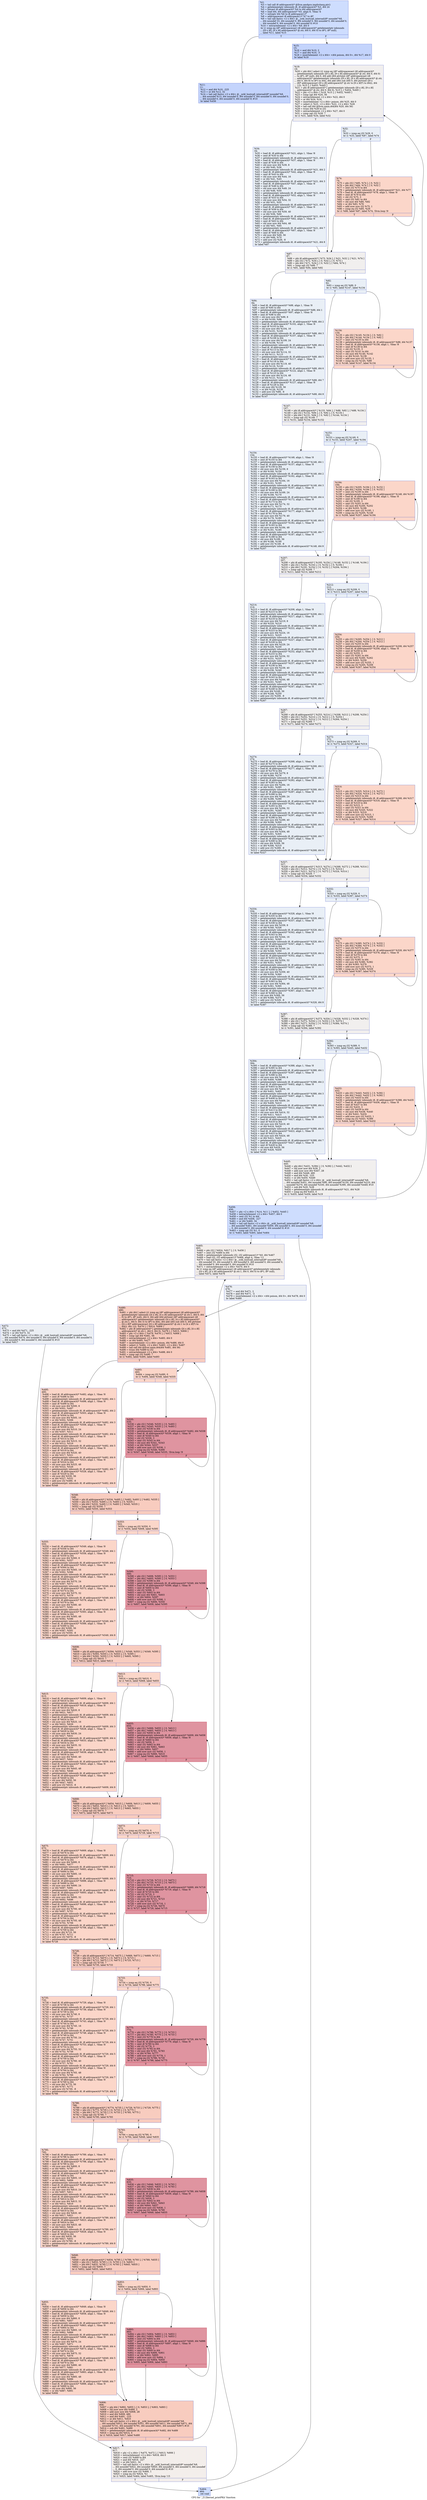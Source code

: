digraph "CFG for '_Z12kernel_printPKii' function" {
	label="CFG for '_Z12kernel_printPKii' function";

	Node0x555e220 [shape=record,color="#3d50c3ff", style=filled, fillcolor="#8fb1fe70",label="{%2:\l  %3 = tail call i8 addrspace(4)* @llvm.amdgcn.implicitarg.ptr()\l  %4 = getelementptr inbounds i8, i8 addrspace(4)* %3, i64 24\l  %5 = bitcast i8 addrspace(4)* %4 to i64 addrspace(4)*\l  %6 = load i64, i64 addrspace(4)* %5, align 8, !tbaa !4\l  %7 = inttoptr i64 %6 to i8 addrspace(1)*\l  %8 = addrspacecast i8 addrspace(1)* %7 to i8*\l  %9 = tail call fastcc \<2 x i64\> @__ockl_hostcall_internal(i8* noundef %8,\l... i64 noundef 33, i64 noundef 0, i64 noundef 0, i64 noundef 0, i64 noundef 0,\l... i64 noundef 0, i64 noundef 0, i64 noundef 0) #10\l  %10 = extractelement \<2 x i64\> %9, i64 0\l  br i1 icmp eq (i8* addrspacecast (i8 addrspace(4)* getelementptr inbounds\l... ([9 x i8], [9 x i8] addrspace(4)* @.str, i64 0, i64 0) to i8*), i8* null),\l... label %11, label %15\l|{<s0>T|<s1>F}}"];
	Node0x555e220:s0 -> Node0x5560170;
	Node0x555e220:s1 -> Node0x5560b60;
	Node0x5560170 [shape=record,color="#3d50c3ff", style=filled, fillcolor="#7a9df870",label="{%11:\l11:                                               \l  %12 = and i64 %10, -225\l  %13 = or i64 %12, 32\l  %14 = tail call fastcc \<2 x i64\> @__ockl_hostcall_internal(i8* noundef %8,\l... i64 noundef %13, i64 noundef 0, i64 noundef 0, i64 noundef 0, i64 noundef 0,\l... i64 noundef 0, i64 noundef 0, i64 noundef 0) #10\l  br label %456\l}"];
	Node0x5560170 -> Node0x5560e40;
	Node0x5560b60 [shape=record,color="#3d50c3ff", style=filled, fillcolor="#7a9df870",label="{%15:\l15:                                               \l  %16 = and i64 %10, 2\l  %17 = and i64 %10, -3\l  %18 = insertelement \<2 x i64\> \<i64 poison, i64 0\>, i64 %17, i64 0\l  br label %19\l}"];
	Node0x5560b60 -> Node0x5561a60;
	Node0x5561a60 [shape=record,color="#3d50c3ff", style=filled, fillcolor="#e0dbd870",label="{%19:\l19:                                               \l  %20 = phi i64 [ select (i1 icmp eq (i8* addrspacecast (i8 addrspace(4)*\l... getelementptr inbounds ([9 x i8], [9 x i8] addrspace(4)* @.str, i64 0, i64 0)\l... to i8*), i8* null), i64 0, i64 add (i64 ptrtoint (i8* addrspacecast (i8\l... addrspace(4)* getelementptr inbounds ([9 x i8], [9 x i8] addrspace(4)* @.str,\l... i64 0, i64 8) to i8*) to i64), i64 add (i64 sub (i64 0, i64 ptrtoint ([9 x\l... i8]* addrspacecast ([9 x i8] addrspace(4)* @.str to [9 x i8]*) to i64)), i64\l... 1))), %15 ], [ %453, %445 ]\l  %21 = phi i8 addrspace(4)* [ getelementptr inbounds ([9 x i8], [9 x i8]\l... addrspace(4)* @.str, i64 0, i64 0), %15 ], [ %454, %445 ]\l  %22 = phi \<2 x i64\> [ %18, %15 ], [ %452, %445 ]\l  %23 = icmp ugt i64 %20, 56\l  %24 = extractelement \<2 x i64\> %22, i64 0\l  %25 = or i64 %24, %16\l  %26 = insertelement \<2 x i64\> poison, i64 %25, i64 0\l  %27 = select i1 %23, \<2 x i64\> %22, \<2 x i64\> %26\l  %28 = tail call i64 @llvm.umin.i64(i64 %20, i64 56)\l  %29 = trunc i64 %28 to i32\l  %30 = extractelement \<2 x i64\> %27, i64 0\l  %31 = icmp ugt i32 %29, 7\l  br i1 %31, label %34, label %32\l|{<s0>T|<s1>F}}"];
	Node0x5561a60:s0 -> Node0x55629d0;
	Node0x5561a60:s1 -> Node0x5562a60;
	Node0x5562a60 [shape=record,color="#3d50c3ff", style=filled, fillcolor="#cedaeb70",label="{%32:\l32:                                               \l  %33 = icmp eq i32 %29, 0\l  br i1 %33, label %87, label %74\l|{<s0>T|<s1>F}}"];
	Node0x5562a60:s0 -> Node0x55612e0;
	Node0x5562a60:s1 -> Node0x5562db0;
	Node0x55629d0 [shape=record,color="#3d50c3ff", style=filled, fillcolor="#cedaeb70",label="{%34:\l34:                                               \l  %35 = load i8, i8 addrspace(4)* %21, align 1, !tbaa !8\l  %36 = zext i8 %35 to i64\l  %37 = getelementptr inbounds i8, i8 addrspace(4)* %21, i64 1\l  %38 = load i8, i8 addrspace(4)* %37, align 1, !tbaa !8\l  %39 = zext i8 %38 to i64\l  %40 = shl nuw nsw i64 %39, 8\l  %41 = or i64 %40, %36\l  %42 = getelementptr inbounds i8, i8 addrspace(4)* %21, i64 2\l  %43 = load i8, i8 addrspace(4)* %42, align 1, !tbaa !8\l  %44 = zext i8 %43 to i64\l  %45 = shl nuw nsw i64 %44, 16\l  %46 = or i64 %41, %45\l  %47 = getelementptr inbounds i8, i8 addrspace(4)* %21, i64 3\l  %48 = load i8, i8 addrspace(4)* %47, align 1, !tbaa !8\l  %49 = zext i8 %48 to i64\l  %50 = shl nuw nsw i64 %49, 24\l  %51 = or i64 %46, %50\l  %52 = getelementptr inbounds i8, i8 addrspace(4)* %21, i64 4\l  %53 = load i8, i8 addrspace(4)* %52, align 1, !tbaa !8\l  %54 = zext i8 %53 to i64\l  %55 = shl nuw nsw i64 %54, 32\l  %56 = or i64 %51, %55\l  %57 = getelementptr inbounds i8, i8 addrspace(4)* %21, i64 5\l  %58 = load i8, i8 addrspace(4)* %57, align 1, !tbaa !8\l  %59 = zext i8 %58 to i64\l  %60 = shl nuw nsw i64 %59, 40\l  %61 = or i64 %56, %60\l  %62 = getelementptr inbounds i8, i8 addrspace(4)* %21, i64 6\l  %63 = load i8, i8 addrspace(4)* %62, align 1, !tbaa !8\l  %64 = zext i8 %63 to i64\l  %65 = shl nuw nsw i64 %64, 48\l  %66 = or i64 %61, %65\l  %67 = getelementptr inbounds i8, i8 addrspace(4)* %21, i64 7\l  %68 = load i8, i8 addrspace(4)* %67, align 1, !tbaa !8\l  %69 = zext i8 %68 to i64\l  %70 = shl nuw i64 %69, 56\l  %71 = or i64 %66, %70\l  %72 = add nsw i32 %29, -8\l  %73 = getelementptr inbounds i8, i8 addrspace(4)* %21, i64 8\l  br label %87\l}"];
	Node0x55629d0 -> Node0x55612e0;
	Node0x5562db0 [shape=record,color="#3d50c3ff", style=filled, fillcolor="#f6a38570",label="{%74:\l74:                                               \l  %75 = phi i32 [ %85, %74 ], [ 0, %32 ]\l  %76 = phi i64 [ %84, %74 ], [ 0, %32 ]\l  %77 = zext i32 %75 to i64\l  %78 = getelementptr inbounds i8, i8 addrspace(4)* %21, i64 %77\l  %79 = load i8, i8 addrspace(4)* %78, align 1, !tbaa !8\l  %80 = zext i8 %79 to i64\l  %81 = shl i32 %75, 3\l  %82 = zext i32 %81 to i64\l  %83 = shl nuw i64 %80, %82\l  %84 = or i64 %83, %76\l  %85 = add nuw nsw i32 %75, 1\l  %86 = icmp eq i32 %85, %29\l  br i1 %86, label %87, label %74, !llvm.loop !9\l|{<s0>T|<s1>F}}"];
	Node0x5562db0:s0 -> Node0x55612e0;
	Node0x5562db0:s1 -> Node0x5562db0;
	Node0x55612e0 [shape=record,color="#3d50c3ff", style=filled, fillcolor="#e0dbd870",label="{%87:\l87:                                               \l  %88 = phi i8 addrspace(4)* [ %73, %34 ], [ %21, %32 ], [ %21, %74 ]\l  %89 = phi i32 [ %72, %34 ], [ 0, %32 ], [ 0, %74 ]\l  %90 = phi i64 [ %71, %34 ], [ 0, %32 ], [ %84, %74 ]\l  %91 = icmp ugt i32 %89, 7\l  br i1 %91, label %94, label %92\l|{<s0>T|<s1>F}}"];
	Node0x55612e0:s0 -> Node0x5565a80;
	Node0x55612e0:s1 -> Node0x5565ad0;
	Node0x5565ad0 [shape=record,color="#3d50c3ff", style=filled, fillcolor="#cedaeb70",label="{%92:\l92:                                               \l  %93 = icmp eq i32 %89, 0\l  br i1 %93, label %147, label %134\l|{<s0>T|<s1>F}}"];
	Node0x5565ad0:s0 -> Node0x5565ca0;
	Node0x5565ad0:s1 -> Node0x5565cf0;
	Node0x5565a80 [shape=record,color="#3d50c3ff", style=filled, fillcolor="#cedaeb70",label="{%94:\l94:                                               \l  %95 = load i8, i8 addrspace(4)* %88, align 1, !tbaa !8\l  %96 = zext i8 %95 to i64\l  %97 = getelementptr inbounds i8, i8 addrspace(4)* %88, i64 1\l  %98 = load i8, i8 addrspace(4)* %97, align 1, !tbaa !8\l  %99 = zext i8 %98 to i64\l  %100 = shl nuw nsw i64 %99, 8\l  %101 = or i64 %100, %96\l  %102 = getelementptr inbounds i8, i8 addrspace(4)* %88, i64 2\l  %103 = load i8, i8 addrspace(4)* %102, align 1, !tbaa !8\l  %104 = zext i8 %103 to i64\l  %105 = shl nuw nsw i64 %104, 16\l  %106 = or i64 %101, %105\l  %107 = getelementptr inbounds i8, i8 addrspace(4)* %88, i64 3\l  %108 = load i8, i8 addrspace(4)* %107, align 1, !tbaa !8\l  %109 = zext i8 %108 to i64\l  %110 = shl nuw nsw i64 %109, 24\l  %111 = or i64 %106, %110\l  %112 = getelementptr inbounds i8, i8 addrspace(4)* %88, i64 4\l  %113 = load i8, i8 addrspace(4)* %112, align 1, !tbaa !8\l  %114 = zext i8 %113 to i64\l  %115 = shl nuw nsw i64 %114, 32\l  %116 = or i64 %111, %115\l  %117 = getelementptr inbounds i8, i8 addrspace(4)* %88, i64 5\l  %118 = load i8, i8 addrspace(4)* %117, align 1, !tbaa !8\l  %119 = zext i8 %118 to i64\l  %120 = shl nuw nsw i64 %119, 40\l  %121 = or i64 %116, %120\l  %122 = getelementptr inbounds i8, i8 addrspace(4)* %88, i64 6\l  %123 = load i8, i8 addrspace(4)* %122, align 1, !tbaa !8\l  %124 = zext i8 %123 to i64\l  %125 = shl nuw nsw i64 %124, 48\l  %126 = or i64 %121, %125\l  %127 = getelementptr inbounds i8, i8 addrspace(4)* %88, i64 7\l  %128 = load i8, i8 addrspace(4)* %127, align 1, !tbaa !8\l  %129 = zext i8 %128 to i64\l  %130 = shl nuw i64 %129, 56\l  %131 = or i64 %126, %130\l  %132 = add nsw i32 %89, -8\l  %133 = getelementptr inbounds i8, i8 addrspace(4)* %88, i64 8\l  br label %147\l}"];
	Node0x5565a80 -> Node0x5565ca0;
	Node0x5565cf0 [shape=record,color="#3d50c3ff", style=filled, fillcolor="#f6a38570",label="{%134:\l134:                                              \l  %135 = phi i32 [ %145, %134 ], [ 0, %92 ]\l  %136 = phi i64 [ %144, %134 ], [ 0, %92 ]\l  %137 = zext i32 %135 to i64\l  %138 = getelementptr inbounds i8, i8 addrspace(4)* %88, i64 %137\l  %139 = load i8, i8 addrspace(4)* %138, align 1, !tbaa !8\l  %140 = zext i8 %139 to i64\l  %141 = shl i32 %135, 3\l  %142 = zext i32 %141 to i64\l  %143 = shl nuw i64 %140, %142\l  %144 = or i64 %143, %136\l  %145 = add nuw nsw i32 %135, 1\l  %146 = icmp eq i32 %145, %89\l  br i1 %146, label %147, label %134\l|{<s0>T|<s1>F}}"];
	Node0x5565cf0:s0 -> Node0x5565ca0;
	Node0x5565cf0:s1 -> Node0x5565cf0;
	Node0x5565ca0 [shape=record,color="#3d50c3ff", style=filled, fillcolor="#e0dbd870",label="{%147:\l147:                                              \l  %148 = phi i8 addrspace(4)* [ %133, %94 ], [ %88, %92 ], [ %88, %134 ]\l  %149 = phi i32 [ %132, %94 ], [ 0, %92 ], [ 0, %134 ]\l  %150 = phi i64 [ %131, %94 ], [ 0, %92 ], [ %144, %134 ]\l  %151 = icmp ugt i32 %149, 7\l  br i1 %151, label %154, label %152\l|{<s0>T|<s1>F}}"];
	Node0x5565ca0:s0 -> Node0x55681b0;
	Node0x5565ca0:s1 -> Node0x5568200;
	Node0x5568200 [shape=record,color="#3d50c3ff", style=filled, fillcolor="#cedaeb70",label="{%152:\l152:                                              \l  %153 = icmp eq i32 %149, 0\l  br i1 %153, label %207, label %194\l|{<s0>T|<s1>F}}"];
	Node0x5568200:s0 -> Node0x5568390;
	Node0x5568200:s1 -> Node0x55683e0;
	Node0x55681b0 [shape=record,color="#3d50c3ff", style=filled, fillcolor="#cedaeb70",label="{%154:\l154:                                              \l  %155 = load i8, i8 addrspace(4)* %148, align 1, !tbaa !8\l  %156 = zext i8 %155 to i64\l  %157 = getelementptr inbounds i8, i8 addrspace(4)* %148, i64 1\l  %158 = load i8, i8 addrspace(4)* %157, align 1, !tbaa !8\l  %159 = zext i8 %158 to i64\l  %160 = shl nuw nsw i64 %159, 8\l  %161 = or i64 %160, %156\l  %162 = getelementptr inbounds i8, i8 addrspace(4)* %148, i64 2\l  %163 = load i8, i8 addrspace(4)* %162, align 1, !tbaa !8\l  %164 = zext i8 %163 to i64\l  %165 = shl nuw nsw i64 %164, 16\l  %166 = or i64 %161, %165\l  %167 = getelementptr inbounds i8, i8 addrspace(4)* %148, i64 3\l  %168 = load i8, i8 addrspace(4)* %167, align 1, !tbaa !8\l  %169 = zext i8 %168 to i64\l  %170 = shl nuw nsw i64 %169, 24\l  %171 = or i64 %166, %170\l  %172 = getelementptr inbounds i8, i8 addrspace(4)* %148, i64 4\l  %173 = load i8, i8 addrspace(4)* %172, align 1, !tbaa !8\l  %174 = zext i8 %173 to i64\l  %175 = shl nuw nsw i64 %174, 32\l  %176 = or i64 %171, %175\l  %177 = getelementptr inbounds i8, i8 addrspace(4)* %148, i64 5\l  %178 = load i8, i8 addrspace(4)* %177, align 1, !tbaa !8\l  %179 = zext i8 %178 to i64\l  %180 = shl nuw nsw i64 %179, 40\l  %181 = or i64 %176, %180\l  %182 = getelementptr inbounds i8, i8 addrspace(4)* %148, i64 6\l  %183 = load i8, i8 addrspace(4)* %182, align 1, !tbaa !8\l  %184 = zext i8 %183 to i64\l  %185 = shl nuw nsw i64 %184, 48\l  %186 = or i64 %181, %185\l  %187 = getelementptr inbounds i8, i8 addrspace(4)* %148, i64 7\l  %188 = load i8, i8 addrspace(4)* %187, align 1, !tbaa !8\l  %189 = zext i8 %188 to i64\l  %190 = shl nuw i64 %189, 56\l  %191 = or i64 %186, %190\l  %192 = add nsw i32 %149, -8\l  %193 = getelementptr inbounds i8, i8 addrspace(4)* %148, i64 8\l  br label %207\l}"];
	Node0x55681b0 -> Node0x5568390;
	Node0x55683e0 [shape=record,color="#3d50c3ff", style=filled, fillcolor="#f6a38570",label="{%194:\l194:                                              \l  %195 = phi i32 [ %205, %194 ], [ 0, %152 ]\l  %196 = phi i64 [ %204, %194 ], [ 0, %152 ]\l  %197 = zext i32 %195 to i64\l  %198 = getelementptr inbounds i8, i8 addrspace(4)* %148, i64 %197\l  %199 = load i8, i8 addrspace(4)* %198, align 1, !tbaa !8\l  %200 = zext i8 %199 to i64\l  %201 = shl i32 %195, 3\l  %202 = zext i32 %201 to i64\l  %203 = shl nuw i64 %200, %202\l  %204 = or i64 %203, %196\l  %205 = add nuw nsw i32 %195, 1\l  %206 = icmp eq i32 %205, %149\l  br i1 %206, label %207, label %194\l|{<s0>T|<s1>F}}"];
	Node0x55683e0:s0 -> Node0x5568390;
	Node0x55683e0:s1 -> Node0x55683e0;
	Node0x5568390 [shape=record,color="#3d50c3ff", style=filled, fillcolor="#e0dbd870",label="{%207:\l207:                                              \l  %208 = phi i8 addrspace(4)* [ %193, %154 ], [ %148, %152 ], [ %148, %194 ]\l  %209 = phi i32 [ %192, %154 ], [ 0, %152 ], [ 0, %194 ]\l  %210 = phi i64 [ %191, %154 ], [ 0, %152 ], [ %204, %194 ]\l  %211 = icmp ugt i32 %209, 7\l  br i1 %211, label %214, label %212\l|{<s0>T|<s1>F}}"];
	Node0x5568390:s0 -> Node0x556a400;
	Node0x5568390:s1 -> Node0x556a450;
	Node0x556a450 [shape=record,color="#3d50c3ff", style=filled, fillcolor="#cedaeb70",label="{%212:\l212:                                              \l  %213 = icmp eq i32 %209, 0\l  br i1 %213, label %267, label %254\l|{<s0>T|<s1>F}}"];
	Node0x556a450:s0 -> Node0x556a5e0;
	Node0x556a450:s1 -> Node0x556a630;
	Node0x556a400 [shape=record,color="#3d50c3ff", style=filled, fillcolor="#cedaeb70",label="{%214:\l214:                                              \l  %215 = load i8, i8 addrspace(4)* %208, align 1, !tbaa !8\l  %216 = zext i8 %215 to i64\l  %217 = getelementptr inbounds i8, i8 addrspace(4)* %208, i64 1\l  %218 = load i8, i8 addrspace(4)* %217, align 1, !tbaa !8\l  %219 = zext i8 %218 to i64\l  %220 = shl nuw nsw i64 %219, 8\l  %221 = or i64 %220, %216\l  %222 = getelementptr inbounds i8, i8 addrspace(4)* %208, i64 2\l  %223 = load i8, i8 addrspace(4)* %222, align 1, !tbaa !8\l  %224 = zext i8 %223 to i64\l  %225 = shl nuw nsw i64 %224, 16\l  %226 = or i64 %221, %225\l  %227 = getelementptr inbounds i8, i8 addrspace(4)* %208, i64 3\l  %228 = load i8, i8 addrspace(4)* %227, align 1, !tbaa !8\l  %229 = zext i8 %228 to i64\l  %230 = shl nuw nsw i64 %229, 24\l  %231 = or i64 %226, %230\l  %232 = getelementptr inbounds i8, i8 addrspace(4)* %208, i64 4\l  %233 = load i8, i8 addrspace(4)* %232, align 1, !tbaa !8\l  %234 = zext i8 %233 to i64\l  %235 = shl nuw nsw i64 %234, 32\l  %236 = or i64 %231, %235\l  %237 = getelementptr inbounds i8, i8 addrspace(4)* %208, i64 5\l  %238 = load i8, i8 addrspace(4)* %237, align 1, !tbaa !8\l  %239 = zext i8 %238 to i64\l  %240 = shl nuw nsw i64 %239, 40\l  %241 = or i64 %236, %240\l  %242 = getelementptr inbounds i8, i8 addrspace(4)* %208, i64 6\l  %243 = load i8, i8 addrspace(4)* %242, align 1, !tbaa !8\l  %244 = zext i8 %243 to i64\l  %245 = shl nuw nsw i64 %244, 48\l  %246 = or i64 %241, %245\l  %247 = getelementptr inbounds i8, i8 addrspace(4)* %208, i64 7\l  %248 = load i8, i8 addrspace(4)* %247, align 1, !tbaa !8\l  %249 = zext i8 %248 to i64\l  %250 = shl nuw i64 %249, 56\l  %251 = or i64 %246, %250\l  %252 = add nsw i32 %209, -8\l  %253 = getelementptr inbounds i8, i8 addrspace(4)* %208, i64 8\l  br label %267\l}"];
	Node0x556a400 -> Node0x556a5e0;
	Node0x556a630 [shape=record,color="#3d50c3ff", style=filled, fillcolor="#f6a38570",label="{%254:\l254:                                              \l  %255 = phi i32 [ %265, %254 ], [ 0, %212 ]\l  %256 = phi i64 [ %264, %254 ], [ 0, %212 ]\l  %257 = zext i32 %255 to i64\l  %258 = getelementptr inbounds i8, i8 addrspace(4)* %208, i64 %257\l  %259 = load i8, i8 addrspace(4)* %258, align 1, !tbaa !8\l  %260 = zext i8 %259 to i64\l  %261 = shl i32 %255, 3\l  %262 = zext i32 %261 to i64\l  %263 = shl nuw i64 %260, %262\l  %264 = or i64 %263, %256\l  %265 = add nuw nsw i32 %255, 1\l  %266 = icmp eq i32 %265, %209\l  br i1 %266, label %267, label %254\l|{<s0>T|<s1>F}}"];
	Node0x556a630:s0 -> Node0x556a5e0;
	Node0x556a630:s1 -> Node0x556a630;
	Node0x556a5e0 [shape=record,color="#3d50c3ff", style=filled, fillcolor="#e0dbd870",label="{%267:\l267:                                              \l  %268 = phi i8 addrspace(4)* [ %253, %214 ], [ %208, %212 ], [ %208, %254 ]\l  %269 = phi i32 [ %252, %214 ], [ 0, %212 ], [ 0, %254 ]\l  %270 = phi i64 [ %251, %214 ], [ 0, %212 ], [ %264, %254 ]\l  %271 = icmp ugt i32 %269, 7\l  br i1 %271, label %274, label %272\l|{<s0>T|<s1>F}}"];
	Node0x556a5e0:s0 -> Node0x556ce90;
	Node0x556a5e0:s1 -> Node0x556cee0;
	Node0x556cee0 [shape=record,color="#3d50c3ff", style=filled, fillcolor="#cedaeb70",label="{%272:\l272:                                              \l  %273 = icmp eq i32 %269, 0\l  br i1 %273, label %327, label %314\l|{<s0>T|<s1>F}}"];
	Node0x556cee0:s0 -> Node0x556d070;
	Node0x556cee0:s1 -> Node0x556d0c0;
	Node0x556ce90 [shape=record,color="#3d50c3ff", style=filled, fillcolor="#cedaeb70",label="{%274:\l274:                                              \l  %275 = load i8, i8 addrspace(4)* %268, align 1, !tbaa !8\l  %276 = zext i8 %275 to i64\l  %277 = getelementptr inbounds i8, i8 addrspace(4)* %268, i64 1\l  %278 = load i8, i8 addrspace(4)* %277, align 1, !tbaa !8\l  %279 = zext i8 %278 to i64\l  %280 = shl nuw nsw i64 %279, 8\l  %281 = or i64 %280, %276\l  %282 = getelementptr inbounds i8, i8 addrspace(4)* %268, i64 2\l  %283 = load i8, i8 addrspace(4)* %282, align 1, !tbaa !8\l  %284 = zext i8 %283 to i64\l  %285 = shl nuw nsw i64 %284, 16\l  %286 = or i64 %281, %285\l  %287 = getelementptr inbounds i8, i8 addrspace(4)* %268, i64 3\l  %288 = load i8, i8 addrspace(4)* %287, align 1, !tbaa !8\l  %289 = zext i8 %288 to i64\l  %290 = shl nuw nsw i64 %289, 24\l  %291 = or i64 %286, %290\l  %292 = getelementptr inbounds i8, i8 addrspace(4)* %268, i64 4\l  %293 = load i8, i8 addrspace(4)* %292, align 1, !tbaa !8\l  %294 = zext i8 %293 to i64\l  %295 = shl nuw nsw i64 %294, 32\l  %296 = or i64 %291, %295\l  %297 = getelementptr inbounds i8, i8 addrspace(4)* %268, i64 5\l  %298 = load i8, i8 addrspace(4)* %297, align 1, !tbaa !8\l  %299 = zext i8 %298 to i64\l  %300 = shl nuw nsw i64 %299, 40\l  %301 = or i64 %296, %300\l  %302 = getelementptr inbounds i8, i8 addrspace(4)* %268, i64 6\l  %303 = load i8, i8 addrspace(4)* %302, align 1, !tbaa !8\l  %304 = zext i8 %303 to i64\l  %305 = shl nuw nsw i64 %304, 48\l  %306 = or i64 %301, %305\l  %307 = getelementptr inbounds i8, i8 addrspace(4)* %268, i64 7\l  %308 = load i8, i8 addrspace(4)* %307, align 1, !tbaa !8\l  %309 = zext i8 %308 to i64\l  %310 = shl nuw i64 %309, 56\l  %311 = or i64 %306, %310\l  %312 = add nsw i32 %269, -8\l  %313 = getelementptr inbounds i8, i8 addrspace(4)* %268, i64 8\l  br label %327\l}"];
	Node0x556ce90 -> Node0x556d070;
	Node0x556d0c0 [shape=record,color="#3d50c3ff", style=filled, fillcolor="#f6a38570",label="{%314:\l314:                                              \l  %315 = phi i32 [ %325, %314 ], [ 0, %272 ]\l  %316 = phi i64 [ %324, %314 ], [ 0, %272 ]\l  %317 = zext i32 %315 to i64\l  %318 = getelementptr inbounds i8, i8 addrspace(4)* %268, i64 %317\l  %319 = load i8, i8 addrspace(4)* %318, align 1, !tbaa !8\l  %320 = zext i8 %319 to i64\l  %321 = shl i32 %315, 3\l  %322 = zext i32 %321 to i64\l  %323 = shl nuw i64 %320, %322\l  %324 = or i64 %323, %316\l  %325 = add nuw nsw i32 %315, 1\l  %326 = icmp eq i32 %325, %269\l  br i1 %326, label %327, label %314\l|{<s0>T|<s1>F}}"];
	Node0x556d0c0:s0 -> Node0x556d070;
	Node0x556d0c0:s1 -> Node0x556d0c0;
	Node0x556d070 [shape=record,color="#3d50c3ff", style=filled, fillcolor="#e0dbd870",label="{%327:\l327:                                              \l  %328 = phi i8 addrspace(4)* [ %313, %274 ], [ %268, %272 ], [ %268, %314 ]\l  %329 = phi i32 [ %312, %274 ], [ 0, %272 ], [ 0, %314 ]\l  %330 = phi i64 [ %311, %274 ], [ 0, %272 ], [ %324, %314 ]\l  %331 = icmp ugt i32 %329, 7\l  br i1 %331, label %334, label %332\l|{<s0>T|<s1>F}}"];
	Node0x556d070:s0 -> Node0x556f0e0;
	Node0x556d070:s1 -> Node0x556f130;
	Node0x556f130 [shape=record,color="#3d50c3ff", style=filled, fillcolor="#cedaeb70",label="{%332:\l332:                                              \l  %333 = icmp eq i32 %329, 0\l  br i1 %333, label %387, label %374\l|{<s0>T|<s1>F}}"];
	Node0x556f130:s0 -> Node0x556f2c0;
	Node0x556f130:s1 -> Node0x556f310;
	Node0x556f0e0 [shape=record,color="#3d50c3ff", style=filled, fillcolor="#cedaeb70",label="{%334:\l334:                                              \l  %335 = load i8, i8 addrspace(4)* %328, align 1, !tbaa !8\l  %336 = zext i8 %335 to i64\l  %337 = getelementptr inbounds i8, i8 addrspace(4)* %328, i64 1\l  %338 = load i8, i8 addrspace(4)* %337, align 1, !tbaa !8\l  %339 = zext i8 %338 to i64\l  %340 = shl nuw nsw i64 %339, 8\l  %341 = or i64 %340, %336\l  %342 = getelementptr inbounds i8, i8 addrspace(4)* %328, i64 2\l  %343 = load i8, i8 addrspace(4)* %342, align 1, !tbaa !8\l  %344 = zext i8 %343 to i64\l  %345 = shl nuw nsw i64 %344, 16\l  %346 = or i64 %341, %345\l  %347 = getelementptr inbounds i8, i8 addrspace(4)* %328, i64 3\l  %348 = load i8, i8 addrspace(4)* %347, align 1, !tbaa !8\l  %349 = zext i8 %348 to i64\l  %350 = shl nuw nsw i64 %349, 24\l  %351 = or i64 %346, %350\l  %352 = getelementptr inbounds i8, i8 addrspace(4)* %328, i64 4\l  %353 = load i8, i8 addrspace(4)* %352, align 1, !tbaa !8\l  %354 = zext i8 %353 to i64\l  %355 = shl nuw nsw i64 %354, 32\l  %356 = or i64 %351, %355\l  %357 = getelementptr inbounds i8, i8 addrspace(4)* %328, i64 5\l  %358 = load i8, i8 addrspace(4)* %357, align 1, !tbaa !8\l  %359 = zext i8 %358 to i64\l  %360 = shl nuw nsw i64 %359, 40\l  %361 = or i64 %356, %360\l  %362 = getelementptr inbounds i8, i8 addrspace(4)* %328, i64 6\l  %363 = load i8, i8 addrspace(4)* %362, align 1, !tbaa !8\l  %364 = zext i8 %363 to i64\l  %365 = shl nuw nsw i64 %364, 48\l  %366 = or i64 %361, %365\l  %367 = getelementptr inbounds i8, i8 addrspace(4)* %328, i64 7\l  %368 = load i8, i8 addrspace(4)* %367, align 1, !tbaa !8\l  %369 = zext i8 %368 to i64\l  %370 = shl nuw i64 %369, 56\l  %371 = or i64 %366, %370\l  %372 = add nsw i32 %329, -8\l  %373 = getelementptr inbounds i8, i8 addrspace(4)* %328, i64 8\l  br label %387\l}"];
	Node0x556f0e0 -> Node0x556f2c0;
	Node0x556f310 [shape=record,color="#3d50c3ff", style=filled, fillcolor="#f6a38570",label="{%374:\l374:                                              \l  %375 = phi i32 [ %385, %374 ], [ 0, %332 ]\l  %376 = phi i64 [ %384, %374 ], [ 0, %332 ]\l  %377 = zext i32 %375 to i64\l  %378 = getelementptr inbounds i8, i8 addrspace(4)* %328, i64 %377\l  %379 = load i8, i8 addrspace(4)* %378, align 1, !tbaa !8\l  %380 = zext i8 %379 to i64\l  %381 = shl i32 %375, 3\l  %382 = zext i32 %381 to i64\l  %383 = shl nuw i64 %380, %382\l  %384 = or i64 %383, %376\l  %385 = add nuw nsw i32 %375, 1\l  %386 = icmp eq i32 %385, %329\l  br i1 %386, label %387, label %374\l|{<s0>T|<s1>F}}"];
	Node0x556f310:s0 -> Node0x556f2c0;
	Node0x556f310:s1 -> Node0x556f310;
	Node0x556f2c0 [shape=record,color="#3d50c3ff", style=filled, fillcolor="#e0dbd870",label="{%387:\l387:                                              \l  %388 = phi i8 addrspace(4)* [ %373, %334 ], [ %328, %332 ], [ %328, %374 ]\l  %389 = phi i32 [ %372, %334 ], [ 0, %332 ], [ 0, %374 ]\l  %390 = phi i64 [ %371, %334 ], [ 0, %332 ], [ %384, %374 ]\l  %391 = icmp ugt i32 %389, 7\l  br i1 %391, label %394, label %392\l|{<s0>T|<s1>F}}"];
	Node0x556f2c0:s0 -> Node0x5572390;
	Node0x556f2c0:s1 -> Node0x55723e0;
	Node0x55723e0 [shape=record,color="#3d50c3ff", style=filled, fillcolor="#cedaeb70",label="{%392:\l392:                                              \l  %393 = icmp eq i32 %389, 0\l  br i1 %393, label %445, label %432\l|{<s0>T|<s1>F}}"];
	Node0x55723e0:s0 -> Node0x5561f00;
	Node0x55723e0:s1 -> Node0x5572570;
	Node0x5572390 [shape=record,color="#3d50c3ff", style=filled, fillcolor="#cedaeb70",label="{%394:\l394:                                              \l  %395 = load i8, i8 addrspace(4)* %388, align 1, !tbaa !8\l  %396 = zext i8 %395 to i64\l  %397 = getelementptr inbounds i8, i8 addrspace(4)* %388, i64 1\l  %398 = load i8, i8 addrspace(4)* %397, align 1, !tbaa !8\l  %399 = zext i8 %398 to i64\l  %400 = shl nuw nsw i64 %399, 8\l  %401 = or i64 %400, %396\l  %402 = getelementptr inbounds i8, i8 addrspace(4)* %388, i64 2\l  %403 = load i8, i8 addrspace(4)* %402, align 1, !tbaa !8\l  %404 = zext i8 %403 to i64\l  %405 = shl nuw nsw i64 %404, 16\l  %406 = or i64 %401, %405\l  %407 = getelementptr inbounds i8, i8 addrspace(4)* %388, i64 3\l  %408 = load i8, i8 addrspace(4)* %407, align 1, !tbaa !8\l  %409 = zext i8 %408 to i64\l  %410 = shl nuw nsw i64 %409, 24\l  %411 = or i64 %406, %410\l  %412 = getelementptr inbounds i8, i8 addrspace(4)* %388, i64 4\l  %413 = load i8, i8 addrspace(4)* %412, align 1, !tbaa !8\l  %414 = zext i8 %413 to i64\l  %415 = shl nuw nsw i64 %414, 32\l  %416 = or i64 %411, %415\l  %417 = getelementptr inbounds i8, i8 addrspace(4)* %388, i64 5\l  %418 = load i8, i8 addrspace(4)* %417, align 1, !tbaa !8\l  %419 = zext i8 %418 to i64\l  %420 = shl nuw nsw i64 %419, 40\l  %421 = or i64 %416, %420\l  %422 = getelementptr inbounds i8, i8 addrspace(4)* %388, i64 6\l  %423 = load i8, i8 addrspace(4)* %422, align 1, !tbaa !8\l  %424 = zext i8 %423 to i64\l  %425 = shl nuw nsw i64 %424, 48\l  %426 = or i64 %421, %425\l  %427 = getelementptr inbounds i8, i8 addrspace(4)* %388, i64 7\l  %428 = load i8, i8 addrspace(4)* %427, align 1, !tbaa !8\l  %429 = zext i8 %428 to i64\l  %430 = shl nuw i64 %429, 56\l  %431 = or i64 %426, %430\l  br label %445\l}"];
	Node0x5572390 -> Node0x5561f00;
	Node0x5572570 [shape=record,color="#3d50c3ff", style=filled, fillcolor="#f6a38570",label="{%432:\l432:                                              \l  %433 = phi i32 [ %443, %432 ], [ 0, %392 ]\l  %434 = phi i64 [ %442, %432 ], [ 0, %392 ]\l  %435 = zext i32 %433 to i64\l  %436 = getelementptr inbounds i8, i8 addrspace(4)* %388, i64 %435\l  %437 = load i8, i8 addrspace(4)* %436, align 1, !tbaa !8\l  %438 = zext i8 %437 to i64\l  %439 = shl i32 %433, 3\l  %440 = zext i32 %439 to i64\l  %441 = shl nuw i64 %438, %440\l  %442 = or i64 %441, %434\l  %443 = add nuw nsw i32 %433, 1\l  %444 = icmp eq i32 %443, %389\l  br i1 %444, label %445, label %432\l|{<s0>T|<s1>F}}"];
	Node0x5572570:s0 -> Node0x5561f00;
	Node0x5572570:s1 -> Node0x5572570;
	Node0x5561f00 [shape=record,color="#3d50c3ff", style=filled, fillcolor="#e0dbd870",label="{%445:\l445:                                              \l  %446 = phi i64 [ %431, %394 ], [ 0, %392 ], [ %442, %432 ]\l  %447 = shl nuw nsw i64 %28, 2\l  %448 = add nuw nsw i64 %447, 28\l  %449 = and i64 %448, 480\l  %450 = and i64 %30, -225\l  %451 = or i64 %450, %449\l  %452 = tail call fastcc \<2 x i64\> @__ockl_hostcall_internal(i8* noundef %8,\l... i64 noundef %451, i64 noundef %90, i64 noundef %150, i64 noundef %210, i64\l... noundef %270, i64 noundef %330, i64 noundef %390, i64 noundef %446) #10\l  %453 = sub i64 %20, %28\l  %454 = getelementptr inbounds i8, i8 addrspace(4)* %21, i64 %28\l  %455 = icmp eq i64 %453, 0\l  br i1 %455, label %456, label %19\l|{<s0>T|<s1>F}}"];
	Node0x5561f00:s0 -> Node0x5560e40;
	Node0x5561f00:s1 -> Node0x5561a60;
	Node0x5560e40 [shape=record,color="#3d50c3ff", style=filled, fillcolor="#8fb1fe70",label="{%456:\l456:                                              \l  %457 = phi \<2 x i64\> [ %14, %11 ], [ %452, %445 ]\l  %458 = extractelement \<2 x i64\> %457, i64 0\l  %459 = zext i32 %1 to i64\l  %460 = and i64 %458, -227\l  %461 = or i64 %460, 34\l  %462 = tail call fastcc \<2 x i64\> @__ockl_hostcall_internal(i8* noundef %8,\l... i64 noundef %461, i64 noundef %459, i64 noundef 0, i64 noundef 0, i64 noundef\l... 0, i64 noundef 0, i64 noundef 0, i64 noundef 0) #10\l  %463 = icmp sgt i32 %1, 0\l  br i1 %463, label %465, label %464\l|{<s0>T|<s1>F}}"];
	Node0x5560e40:s0 -> Node0x5574d30;
	Node0x5560e40:s1 -> Node0x5574f60;
	Node0x5574f60 [shape=record,color="#3d50c3ff", style=filled, fillcolor="#8fb1fe70",label="{%464:\l464:                                              \l  ret void\l}"];
	Node0x5574d30 [shape=record,color="#3d50c3ff", style=filled, fillcolor="#e5d8d170",label="{%465:\l465:                                              \l  %466 = phi i32 [ %924, %917 ], [ 0, %456 ]\l  %467 = zext i32 %466 to i64\l  %468 = getelementptr inbounds i32, i32 addrspace(1)* %0, i64 %467\l  %469 = load i32, i32 addrspace(1)* %468, align 4, !tbaa !11\l  %470 = tail call fastcc \<2 x i64\> @__ockl_hostcall_internal(i8* noundef %8,\l... i64 noundef 33, i64 noundef 0, i64 noundef 0, i64 noundef 0, i64 noundef 0,\l... i64 noundef 0, i64 noundef 0, i64 noundef 0) #10\l  %471 = extractelement \<2 x i64\> %470, i64 0\l  br i1 icmp eq (i8* addrspacecast (i8 addrspace(4)* getelementptr inbounds\l... ([4 x i8], [4 x i8] addrspace(4)* @.str.1, i64 0, i64 0) to i8*), i8* null),\l... label %472, label %476\l|{<s0>T|<s1>F}}"];
	Node0x5574d30:s0 -> Node0x5575b40;
	Node0x5574d30:s1 -> Node0x5575b90;
	Node0x5575b40 [shape=record,color="#3d50c3ff", style=filled, fillcolor="#d4dbe670",label="{%472:\l472:                                              \l  %473 = and i64 %471, -225\l  %474 = or i64 %473, 32\l  %475 = tail call fastcc \<2 x i64\> @__ockl_hostcall_internal(i8* noundef %8,\l... i64 noundef %474, i64 noundef 0, i64 noundef 0, i64 noundef 0, i64 noundef 0,\l... i64 noundef 0, i64 noundef 0, i64 noundef 0) #10\l  br label %917\l}"];
	Node0x5575b40 -> Node0x55750b0;
	Node0x5575b90 [shape=record,color="#3d50c3ff", style=filled, fillcolor="#d4dbe670",label="{%476:\l476:                                              \l  %477 = and i64 %471, 2\l  %478 = and i64 %471, -3\l  %479 = insertelement \<2 x i64\> \<i64 poison, i64 0\>, i64 %478, i64 0\l  br label %480\l}"];
	Node0x5575b90 -> Node0x5576220;
	Node0x5576220 [shape=record,color="#3d50c3ff", style=filled, fillcolor="#f08b6e70",label="{%480:\l480:                                              \l  %481 = phi i64 [ select (i1 icmp eq (i8* addrspacecast (i8 addrspace(4)*\l... getelementptr inbounds ([4 x i8], [4 x i8] addrspace(4)* @.str.1, i64 0, i64\l... 0) to i8*), i8* null), i64 0, i64 add (i64 ptrtoint (i8* addrspacecast (i8\l... addrspace(4)* getelementptr inbounds ([4 x i8], [4 x i8] addrspace(4)*\l... @.str.1, i64 0, i64 3) to i8*) to i64), i64 add (i64 sub (i64 0, i64 ptrtoint\l... ([4 x i8]* addrspacecast ([4 x i8] addrspace(4)* @.str.1 to [4 x i8]*) to\l... i64)), i64 1))), %476 ], [ %914, %906 ]\l  %482 = phi i8 addrspace(4)* [ getelementptr inbounds ([4 x i8], [4 x i8]\l... addrspace(4)* @.str.1, i64 0, i64 0), %476 ], [ %915, %906 ]\l  %483 = phi \<2 x i64\> [ %479, %476 ], [ %913, %906 ]\l  %484 = icmp ugt i64 %481, 56\l  %485 = extractelement \<2 x i64\> %483, i64 0\l  %486 = or i64 %485, %477\l  %487 = insertelement \<2 x i64\> poison, i64 %486, i64 0\l  %488 = select i1 %484, \<2 x i64\> %483, \<2 x i64\> %487\l  %489 = tail call i64 @llvm.umin.i64(i64 %481, i64 56)\l  %490 = trunc i64 %489 to i32\l  %491 = extractelement \<2 x i64\> %488, i64 0\l  %492 = icmp ugt i32 %490, 7\l  br i1 %492, label %495, label %493\l|{<s0>T|<s1>F}}"];
	Node0x5576220:s0 -> Node0x5576ea0;
	Node0x5576220:s1 -> Node0x5576f30;
	Node0x5576f30 [shape=record,color="#3d50c3ff", style=filled, fillcolor="#f6a38570",label="{%493:\l493:                                              \l  %494 = icmp eq i32 %490, 0\l  br i1 %494, label %548, label %535\l|{<s0>T|<s1>F}}"];
	Node0x5576f30:s0 -> Node0x5577100;
	Node0x5576f30:s1 -> Node0x5577150;
	Node0x5576ea0 [shape=record,color="#3d50c3ff", style=filled, fillcolor="#f6a38570",label="{%495:\l495:                                              \l  %496 = load i8, i8 addrspace(4)* %482, align 1, !tbaa !8\l  %497 = zext i8 %496 to i64\l  %498 = getelementptr inbounds i8, i8 addrspace(4)* %482, i64 1\l  %499 = load i8, i8 addrspace(4)* %498, align 1, !tbaa !8\l  %500 = zext i8 %499 to i64\l  %501 = shl nuw nsw i64 %500, 8\l  %502 = or i64 %501, %497\l  %503 = getelementptr inbounds i8, i8 addrspace(4)* %482, i64 2\l  %504 = load i8, i8 addrspace(4)* %503, align 1, !tbaa !8\l  %505 = zext i8 %504 to i64\l  %506 = shl nuw nsw i64 %505, 16\l  %507 = or i64 %502, %506\l  %508 = getelementptr inbounds i8, i8 addrspace(4)* %482, i64 3\l  %509 = load i8, i8 addrspace(4)* %508, align 1, !tbaa !8\l  %510 = zext i8 %509 to i64\l  %511 = shl nuw nsw i64 %510, 24\l  %512 = or i64 %507, %511\l  %513 = getelementptr inbounds i8, i8 addrspace(4)* %482, i64 4\l  %514 = load i8, i8 addrspace(4)* %513, align 1, !tbaa !8\l  %515 = zext i8 %514 to i64\l  %516 = shl nuw nsw i64 %515, 32\l  %517 = or i64 %512, %516\l  %518 = getelementptr inbounds i8, i8 addrspace(4)* %482, i64 5\l  %519 = load i8, i8 addrspace(4)* %518, align 1, !tbaa !8\l  %520 = zext i8 %519 to i64\l  %521 = shl nuw nsw i64 %520, 40\l  %522 = or i64 %517, %521\l  %523 = getelementptr inbounds i8, i8 addrspace(4)* %482, i64 6\l  %524 = load i8, i8 addrspace(4)* %523, align 1, !tbaa !8\l  %525 = zext i8 %524 to i64\l  %526 = shl nuw nsw i64 %525, 48\l  %527 = or i64 %522, %526\l  %528 = getelementptr inbounds i8, i8 addrspace(4)* %482, i64 7\l  %529 = load i8, i8 addrspace(4)* %528, align 1, !tbaa !8\l  %530 = zext i8 %529 to i64\l  %531 = shl nuw i64 %530, 56\l  %532 = or i64 %527, %531\l  %533 = add nsw i32 %490, -8\l  %534 = getelementptr inbounds i8, i8 addrspace(4)* %482, i64 8\l  br label %548\l}"];
	Node0x5576ea0 -> Node0x5577100;
	Node0x5577150 [shape=record,color="#b70d28ff", style=filled, fillcolor="#b70d2870",label="{%535:\l535:                                              \l  %536 = phi i32 [ %546, %535 ], [ 0, %493 ]\l  %537 = phi i64 [ %545, %535 ], [ 0, %493 ]\l  %538 = zext i32 %536 to i64\l  %539 = getelementptr inbounds i8, i8 addrspace(4)* %482, i64 %538\l  %540 = load i8, i8 addrspace(4)* %539, align 1, !tbaa !8\l  %541 = zext i8 %540 to i64\l  %542 = shl i32 %536, 3\l  %543 = zext i32 %542 to i64\l  %544 = shl nuw i64 %541, %543\l  %545 = or i64 %544, %537\l  %546 = add nuw nsw i32 %536, 1\l  %547 = icmp eq i32 %546, %490\l  br i1 %547, label %548, label %535, !llvm.loop !9\l|{<s0>T|<s1>F}}"];
	Node0x5577150:s0 -> Node0x5577100;
	Node0x5577150:s1 -> Node0x5577150;
	Node0x5577100 [shape=record,color="#3d50c3ff", style=filled, fillcolor="#f08b6e70",label="{%548:\l548:                                              \l  %549 = phi i8 addrspace(4)* [ %534, %495 ], [ %482, %493 ], [ %482, %535 ]\l  %550 = phi i32 [ %533, %495 ], [ 0, %493 ], [ 0, %535 ]\l  %551 = phi i64 [ %532, %495 ], [ 0, %493 ], [ %545, %535 ]\l  %552 = icmp ugt i32 %550, 7\l  br i1 %552, label %555, label %553\l|{<s0>T|<s1>F}}"];
	Node0x5577100:s0 -> Node0x557a860;
	Node0x5577100:s1 -> Node0x557a8b0;
	Node0x557a8b0 [shape=record,color="#3d50c3ff", style=filled, fillcolor="#f6a38570",label="{%553:\l553:                                              \l  %554 = icmp eq i32 %550, 0\l  br i1 %554, label %608, label %595\l|{<s0>T|<s1>F}}"];
	Node0x557a8b0:s0 -> Node0x557aa40;
	Node0x557a8b0:s1 -> Node0x557aa90;
	Node0x557a860 [shape=record,color="#3d50c3ff", style=filled, fillcolor="#f6a38570",label="{%555:\l555:                                              \l  %556 = load i8, i8 addrspace(4)* %549, align 1, !tbaa !8\l  %557 = zext i8 %556 to i64\l  %558 = getelementptr inbounds i8, i8 addrspace(4)* %549, i64 1\l  %559 = load i8, i8 addrspace(4)* %558, align 1, !tbaa !8\l  %560 = zext i8 %559 to i64\l  %561 = shl nuw nsw i64 %560, 8\l  %562 = or i64 %561, %557\l  %563 = getelementptr inbounds i8, i8 addrspace(4)* %549, i64 2\l  %564 = load i8, i8 addrspace(4)* %563, align 1, !tbaa !8\l  %565 = zext i8 %564 to i64\l  %566 = shl nuw nsw i64 %565, 16\l  %567 = or i64 %562, %566\l  %568 = getelementptr inbounds i8, i8 addrspace(4)* %549, i64 3\l  %569 = load i8, i8 addrspace(4)* %568, align 1, !tbaa !8\l  %570 = zext i8 %569 to i64\l  %571 = shl nuw nsw i64 %570, 24\l  %572 = or i64 %567, %571\l  %573 = getelementptr inbounds i8, i8 addrspace(4)* %549, i64 4\l  %574 = load i8, i8 addrspace(4)* %573, align 1, !tbaa !8\l  %575 = zext i8 %574 to i64\l  %576 = shl nuw nsw i64 %575, 32\l  %577 = or i64 %572, %576\l  %578 = getelementptr inbounds i8, i8 addrspace(4)* %549, i64 5\l  %579 = load i8, i8 addrspace(4)* %578, align 1, !tbaa !8\l  %580 = zext i8 %579 to i64\l  %581 = shl nuw nsw i64 %580, 40\l  %582 = or i64 %577, %581\l  %583 = getelementptr inbounds i8, i8 addrspace(4)* %549, i64 6\l  %584 = load i8, i8 addrspace(4)* %583, align 1, !tbaa !8\l  %585 = zext i8 %584 to i64\l  %586 = shl nuw nsw i64 %585, 48\l  %587 = or i64 %582, %586\l  %588 = getelementptr inbounds i8, i8 addrspace(4)* %549, i64 7\l  %589 = load i8, i8 addrspace(4)* %588, align 1, !tbaa !8\l  %590 = zext i8 %589 to i64\l  %591 = shl nuw i64 %590, 56\l  %592 = or i64 %587, %591\l  %593 = add nsw i32 %550, -8\l  %594 = getelementptr inbounds i8, i8 addrspace(4)* %549, i64 8\l  br label %608\l}"];
	Node0x557a860 -> Node0x557aa40;
	Node0x557aa90 [shape=record,color="#b70d28ff", style=filled, fillcolor="#b70d2870",label="{%595:\l595:                                              \l  %596 = phi i32 [ %606, %595 ], [ 0, %553 ]\l  %597 = phi i64 [ %605, %595 ], [ 0, %553 ]\l  %598 = zext i32 %596 to i64\l  %599 = getelementptr inbounds i8, i8 addrspace(4)* %549, i64 %598\l  %600 = load i8, i8 addrspace(4)* %599, align 1, !tbaa !8\l  %601 = zext i8 %600 to i64\l  %602 = shl i32 %596, 3\l  %603 = zext i32 %602 to i64\l  %604 = shl nuw i64 %601, %603\l  %605 = or i64 %604, %597\l  %606 = add nuw nsw i32 %596, 1\l  %607 = icmp eq i32 %606, %550\l  br i1 %607, label %608, label %595\l|{<s0>T|<s1>F}}"];
	Node0x557aa90:s0 -> Node0x557aa40;
	Node0x557aa90:s1 -> Node0x557aa90;
	Node0x557aa40 [shape=record,color="#3d50c3ff", style=filled, fillcolor="#f08b6e70",label="{%608:\l608:                                              \l  %609 = phi i8 addrspace(4)* [ %594, %555 ], [ %549, %553 ], [ %549, %595 ]\l  %610 = phi i32 [ %593, %555 ], [ 0, %553 ], [ 0, %595 ]\l  %611 = phi i64 [ %592, %555 ], [ 0, %553 ], [ %605, %595 ]\l  %612 = icmp ugt i32 %610, 7\l  br i1 %612, label %615, label %613\l|{<s0>T|<s1>F}}"];
	Node0x557aa40:s0 -> Node0x557cab0;
	Node0x557aa40:s1 -> Node0x557cb00;
	Node0x557cb00 [shape=record,color="#3d50c3ff", style=filled, fillcolor="#f6a38570",label="{%613:\l613:                                              \l  %614 = icmp eq i32 %610, 0\l  br i1 %614, label %668, label %655\l|{<s0>T|<s1>F}}"];
	Node0x557cb00:s0 -> Node0x557cc90;
	Node0x557cb00:s1 -> Node0x557cce0;
	Node0x557cab0 [shape=record,color="#3d50c3ff", style=filled, fillcolor="#f6a38570",label="{%615:\l615:                                              \l  %616 = load i8, i8 addrspace(4)* %609, align 1, !tbaa !8\l  %617 = zext i8 %616 to i64\l  %618 = getelementptr inbounds i8, i8 addrspace(4)* %609, i64 1\l  %619 = load i8, i8 addrspace(4)* %618, align 1, !tbaa !8\l  %620 = zext i8 %619 to i64\l  %621 = shl nuw nsw i64 %620, 8\l  %622 = or i64 %621, %617\l  %623 = getelementptr inbounds i8, i8 addrspace(4)* %609, i64 2\l  %624 = load i8, i8 addrspace(4)* %623, align 1, !tbaa !8\l  %625 = zext i8 %624 to i64\l  %626 = shl nuw nsw i64 %625, 16\l  %627 = or i64 %622, %626\l  %628 = getelementptr inbounds i8, i8 addrspace(4)* %609, i64 3\l  %629 = load i8, i8 addrspace(4)* %628, align 1, !tbaa !8\l  %630 = zext i8 %629 to i64\l  %631 = shl nuw nsw i64 %630, 24\l  %632 = or i64 %627, %631\l  %633 = getelementptr inbounds i8, i8 addrspace(4)* %609, i64 4\l  %634 = load i8, i8 addrspace(4)* %633, align 1, !tbaa !8\l  %635 = zext i8 %634 to i64\l  %636 = shl nuw nsw i64 %635, 32\l  %637 = or i64 %632, %636\l  %638 = getelementptr inbounds i8, i8 addrspace(4)* %609, i64 5\l  %639 = load i8, i8 addrspace(4)* %638, align 1, !tbaa !8\l  %640 = zext i8 %639 to i64\l  %641 = shl nuw nsw i64 %640, 40\l  %642 = or i64 %637, %641\l  %643 = getelementptr inbounds i8, i8 addrspace(4)* %609, i64 6\l  %644 = load i8, i8 addrspace(4)* %643, align 1, !tbaa !8\l  %645 = zext i8 %644 to i64\l  %646 = shl nuw nsw i64 %645, 48\l  %647 = or i64 %642, %646\l  %648 = getelementptr inbounds i8, i8 addrspace(4)* %609, i64 7\l  %649 = load i8, i8 addrspace(4)* %648, align 1, !tbaa !8\l  %650 = zext i8 %649 to i64\l  %651 = shl nuw i64 %650, 56\l  %652 = or i64 %647, %651\l  %653 = add nsw i32 %610, -8\l  %654 = getelementptr inbounds i8, i8 addrspace(4)* %609, i64 8\l  br label %668\l}"];
	Node0x557cab0 -> Node0x557cc90;
	Node0x557cce0 [shape=record,color="#b70d28ff", style=filled, fillcolor="#b70d2870",label="{%655:\l655:                                              \l  %656 = phi i32 [ %666, %655 ], [ 0, %613 ]\l  %657 = phi i64 [ %665, %655 ], [ 0, %613 ]\l  %658 = zext i32 %656 to i64\l  %659 = getelementptr inbounds i8, i8 addrspace(4)* %609, i64 %658\l  %660 = load i8, i8 addrspace(4)* %659, align 1, !tbaa !8\l  %661 = zext i8 %660 to i64\l  %662 = shl i32 %656, 3\l  %663 = zext i32 %662 to i64\l  %664 = shl nuw i64 %661, %663\l  %665 = or i64 %664, %657\l  %666 = add nuw nsw i32 %656, 1\l  %667 = icmp eq i32 %666, %610\l  br i1 %667, label %668, label %655\l|{<s0>T|<s1>F}}"];
	Node0x557cce0:s0 -> Node0x557cc90;
	Node0x557cce0:s1 -> Node0x557cce0;
	Node0x557cc90 [shape=record,color="#3d50c3ff", style=filled, fillcolor="#f08b6e70",label="{%668:\l668:                                              \l  %669 = phi i8 addrspace(4)* [ %654, %615 ], [ %609, %613 ], [ %609, %655 ]\l  %670 = phi i32 [ %653, %615 ], [ 0, %613 ], [ 0, %655 ]\l  %671 = phi i64 [ %652, %615 ], [ 0, %613 ], [ %665, %655 ]\l  %672 = icmp ugt i32 %670, 7\l  br i1 %672, label %675, label %673\l|{<s0>T|<s1>F}}"];
	Node0x557cc90:s0 -> Node0x557ed00;
	Node0x557cc90:s1 -> Node0x557ed50;
	Node0x557ed50 [shape=record,color="#3d50c3ff", style=filled, fillcolor="#f6a38570",label="{%673:\l673:                                              \l  %674 = icmp eq i32 %670, 0\l  br i1 %674, label %728, label %715\l|{<s0>T|<s1>F}}"];
	Node0x557ed50:s0 -> Node0x557eee0;
	Node0x557ed50:s1 -> Node0x557ef30;
	Node0x557ed00 [shape=record,color="#3d50c3ff", style=filled, fillcolor="#f6a38570",label="{%675:\l675:                                              \l  %676 = load i8, i8 addrspace(4)* %669, align 1, !tbaa !8\l  %677 = zext i8 %676 to i64\l  %678 = getelementptr inbounds i8, i8 addrspace(4)* %669, i64 1\l  %679 = load i8, i8 addrspace(4)* %678, align 1, !tbaa !8\l  %680 = zext i8 %679 to i64\l  %681 = shl nuw nsw i64 %680, 8\l  %682 = or i64 %681, %677\l  %683 = getelementptr inbounds i8, i8 addrspace(4)* %669, i64 2\l  %684 = load i8, i8 addrspace(4)* %683, align 1, !tbaa !8\l  %685 = zext i8 %684 to i64\l  %686 = shl nuw nsw i64 %685, 16\l  %687 = or i64 %682, %686\l  %688 = getelementptr inbounds i8, i8 addrspace(4)* %669, i64 3\l  %689 = load i8, i8 addrspace(4)* %688, align 1, !tbaa !8\l  %690 = zext i8 %689 to i64\l  %691 = shl nuw nsw i64 %690, 24\l  %692 = or i64 %687, %691\l  %693 = getelementptr inbounds i8, i8 addrspace(4)* %669, i64 4\l  %694 = load i8, i8 addrspace(4)* %693, align 1, !tbaa !8\l  %695 = zext i8 %694 to i64\l  %696 = shl nuw nsw i64 %695, 32\l  %697 = or i64 %692, %696\l  %698 = getelementptr inbounds i8, i8 addrspace(4)* %669, i64 5\l  %699 = load i8, i8 addrspace(4)* %698, align 1, !tbaa !8\l  %700 = zext i8 %699 to i64\l  %701 = shl nuw nsw i64 %700, 40\l  %702 = or i64 %697, %701\l  %703 = getelementptr inbounds i8, i8 addrspace(4)* %669, i64 6\l  %704 = load i8, i8 addrspace(4)* %703, align 1, !tbaa !8\l  %705 = zext i8 %704 to i64\l  %706 = shl nuw nsw i64 %705, 48\l  %707 = or i64 %702, %706\l  %708 = getelementptr inbounds i8, i8 addrspace(4)* %669, i64 7\l  %709 = load i8, i8 addrspace(4)* %708, align 1, !tbaa !8\l  %710 = zext i8 %709 to i64\l  %711 = shl nuw i64 %710, 56\l  %712 = or i64 %707, %711\l  %713 = add nsw i32 %670, -8\l  %714 = getelementptr inbounds i8, i8 addrspace(4)* %669, i64 8\l  br label %728\l}"];
	Node0x557ed00 -> Node0x557eee0;
	Node0x557ef30 [shape=record,color="#b70d28ff", style=filled, fillcolor="#b70d2870",label="{%715:\l715:                                              \l  %716 = phi i32 [ %726, %715 ], [ 0, %673 ]\l  %717 = phi i64 [ %725, %715 ], [ 0, %673 ]\l  %718 = zext i32 %716 to i64\l  %719 = getelementptr inbounds i8, i8 addrspace(4)* %669, i64 %718\l  %720 = load i8, i8 addrspace(4)* %719, align 1, !tbaa !8\l  %721 = zext i8 %720 to i64\l  %722 = shl i32 %716, 3\l  %723 = zext i32 %722 to i64\l  %724 = shl nuw i64 %721, %723\l  %725 = or i64 %724, %717\l  %726 = add nuw nsw i32 %716, 1\l  %727 = icmp eq i32 %726, %670\l  br i1 %727, label %728, label %715\l|{<s0>T|<s1>F}}"];
	Node0x557ef30:s0 -> Node0x557eee0;
	Node0x557ef30:s1 -> Node0x557ef30;
	Node0x557eee0 [shape=record,color="#3d50c3ff", style=filled, fillcolor="#f08b6e70",label="{%728:\l728:                                              \l  %729 = phi i8 addrspace(4)* [ %714, %675 ], [ %669, %673 ], [ %669, %715 ]\l  %730 = phi i32 [ %713, %675 ], [ 0, %673 ], [ 0, %715 ]\l  %731 = phi i64 [ %712, %675 ], [ 0, %673 ], [ %725, %715 ]\l  %732 = icmp ugt i32 %730, 7\l  br i1 %732, label %735, label %733\l|{<s0>T|<s1>F}}"];
	Node0x557eee0:s0 -> Node0x556f990;
	Node0x557eee0:s1 -> Node0x556f9e0;
	Node0x556f9e0 [shape=record,color="#3d50c3ff", style=filled, fillcolor="#f6a38570",label="{%733:\l733:                                              \l  %734 = icmp eq i32 %730, 0\l  br i1 %734, label %788, label %775\l|{<s0>T|<s1>F}}"];
	Node0x556f9e0:s0 -> Node0x556fb70;
	Node0x556f9e0:s1 -> Node0x556fbc0;
	Node0x556f990 [shape=record,color="#3d50c3ff", style=filled, fillcolor="#f6a38570",label="{%735:\l735:                                              \l  %736 = load i8, i8 addrspace(4)* %729, align 1, !tbaa !8\l  %737 = zext i8 %736 to i64\l  %738 = getelementptr inbounds i8, i8 addrspace(4)* %729, i64 1\l  %739 = load i8, i8 addrspace(4)* %738, align 1, !tbaa !8\l  %740 = zext i8 %739 to i64\l  %741 = shl nuw nsw i64 %740, 8\l  %742 = or i64 %741, %737\l  %743 = getelementptr inbounds i8, i8 addrspace(4)* %729, i64 2\l  %744 = load i8, i8 addrspace(4)* %743, align 1, !tbaa !8\l  %745 = zext i8 %744 to i64\l  %746 = shl nuw nsw i64 %745, 16\l  %747 = or i64 %742, %746\l  %748 = getelementptr inbounds i8, i8 addrspace(4)* %729, i64 3\l  %749 = load i8, i8 addrspace(4)* %748, align 1, !tbaa !8\l  %750 = zext i8 %749 to i64\l  %751 = shl nuw nsw i64 %750, 24\l  %752 = or i64 %747, %751\l  %753 = getelementptr inbounds i8, i8 addrspace(4)* %729, i64 4\l  %754 = load i8, i8 addrspace(4)* %753, align 1, !tbaa !8\l  %755 = zext i8 %754 to i64\l  %756 = shl nuw nsw i64 %755, 32\l  %757 = or i64 %752, %756\l  %758 = getelementptr inbounds i8, i8 addrspace(4)* %729, i64 5\l  %759 = load i8, i8 addrspace(4)* %758, align 1, !tbaa !8\l  %760 = zext i8 %759 to i64\l  %761 = shl nuw nsw i64 %760, 40\l  %762 = or i64 %757, %761\l  %763 = getelementptr inbounds i8, i8 addrspace(4)* %729, i64 6\l  %764 = load i8, i8 addrspace(4)* %763, align 1, !tbaa !8\l  %765 = zext i8 %764 to i64\l  %766 = shl nuw nsw i64 %765, 48\l  %767 = or i64 %762, %766\l  %768 = getelementptr inbounds i8, i8 addrspace(4)* %729, i64 7\l  %769 = load i8, i8 addrspace(4)* %768, align 1, !tbaa !8\l  %770 = zext i8 %769 to i64\l  %771 = shl nuw i64 %770, 56\l  %772 = or i64 %767, %771\l  %773 = add nsw i32 %730, -8\l  %774 = getelementptr inbounds i8, i8 addrspace(4)* %729, i64 8\l  br label %788\l}"];
	Node0x556f990 -> Node0x556fb70;
	Node0x556fbc0 [shape=record,color="#b70d28ff", style=filled, fillcolor="#b70d2870",label="{%775:\l775:                                              \l  %776 = phi i32 [ %786, %775 ], [ 0, %733 ]\l  %777 = phi i64 [ %785, %775 ], [ 0, %733 ]\l  %778 = zext i32 %776 to i64\l  %779 = getelementptr inbounds i8, i8 addrspace(4)* %729, i64 %778\l  %780 = load i8, i8 addrspace(4)* %779, align 1, !tbaa !8\l  %781 = zext i8 %780 to i64\l  %782 = shl i32 %776, 3\l  %783 = zext i32 %782 to i64\l  %784 = shl nuw i64 %781, %783\l  %785 = or i64 %784, %777\l  %786 = add nuw nsw i32 %776, 1\l  %787 = icmp eq i32 %786, %730\l  br i1 %787, label %788, label %775\l|{<s0>T|<s1>F}}"];
	Node0x556fbc0:s0 -> Node0x556fb70;
	Node0x556fbc0:s1 -> Node0x556fbc0;
	Node0x556fb70 [shape=record,color="#3d50c3ff", style=filled, fillcolor="#f08b6e70",label="{%788:\l788:                                              \l  %789 = phi i8 addrspace(4)* [ %774, %735 ], [ %729, %733 ], [ %729, %775 ]\l  %790 = phi i32 [ %773, %735 ], [ 0, %733 ], [ 0, %775 ]\l  %791 = phi i64 [ %772, %735 ], [ 0, %733 ], [ %785, %775 ]\l  %792 = icmp ugt i32 %790, 7\l  br i1 %792, label %795, label %793\l|{<s0>T|<s1>F}}"];
	Node0x556fb70:s0 -> Node0x55851a0;
	Node0x556fb70:s1 -> Node0x55851f0;
	Node0x55851f0 [shape=record,color="#3d50c3ff", style=filled, fillcolor="#f6a38570",label="{%793:\l793:                                              \l  %794 = icmp eq i32 %790, 0\l  br i1 %794, label %848, label %835\l|{<s0>T|<s1>F}}"];
	Node0x55851f0:s0 -> Node0x5585380;
	Node0x55851f0:s1 -> Node0x55853d0;
	Node0x55851a0 [shape=record,color="#3d50c3ff", style=filled, fillcolor="#f6a38570",label="{%795:\l795:                                              \l  %796 = load i8, i8 addrspace(4)* %789, align 1, !tbaa !8\l  %797 = zext i8 %796 to i64\l  %798 = getelementptr inbounds i8, i8 addrspace(4)* %789, i64 1\l  %799 = load i8, i8 addrspace(4)* %798, align 1, !tbaa !8\l  %800 = zext i8 %799 to i64\l  %801 = shl nuw nsw i64 %800, 8\l  %802 = or i64 %801, %797\l  %803 = getelementptr inbounds i8, i8 addrspace(4)* %789, i64 2\l  %804 = load i8, i8 addrspace(4)* %803, align 1, !tbaa !8\l  %805 = zext i8 %804 to i64\l  %806 = shl nuw nsw i64 %805, 16\l  %807 = or i64 %802, %806\l  %808 = getelementptr inbounds i8, i8 addrspace(4)* %789, i64 3\l  %809 = load i8, i8 addrspace(4)* %808, align 1, !tbaa !8\l  %810 = zext i8 %809 to i64\l  %811 = shl nuw nsw i64 %810, 24\l  %812 = or i64 %807, %811\l  %813 = getelementptr inbounds i8, i8 addrspace(4)* %789, i64 4\l  %814 = load i8, i8 addrspace(4)* %813, align 1, !tbaa !8\l  %815 = zext i8 %814 to i64\l  %816 = shl nuw nsw i64 %815, 32\l  %817 = or i64 %812, %816\l  %818 = getelementptr inbounds i8, i8 addrspace(4)* %789, i64 5\l  %819 = load i8, i8 addrspace(4)* %818, align 1, !tbaa !8\l  %820 = zext i8 %819 to i64\l  %821 = shl nuw nsw i64 %820, 40\l  %822 = or i64 %817, %821\l  %823 = getelementptr inbounds i8, i8 addrspace(4)* %789, i64 6\l  %824 = load i8, i8 addrspace(4)* %823, align 1, !tbaa !8\l  %825 = zext i8 %824 to i64\l  %826 = shl nuw nsw i64 %825, 48\l  %827 = or i64 %822, %826\l  %828 = getelementptr inbounds i8, i8 addrspace(4)* %789, i64 7\l  %829 = load i8, i8 addrspace(4)* %828, align 1, !tbaa !8\l  %830 = zext i8 %829 to i64\l  %831 = shl nuw i64 %830, 56\l  %832 = or i64 %827, %831\l  %833 = add nsw i32 %790, -8\l  %834 = getelementptr inbounds i8, i8 addrspace(4)* %789, i64 8\l  br label %848\l}"];
	Node0x55851a0 -> Node0x5585380;
	Node0x55853d0 [shape=record,color="#b70d28ff", style=filled, fillcolor="#b70d2870",label="{%835:\l835:                                              \l  %836 = phi i32 [ %846, %835 ], [ 0, %793 ]\l  %837 = phi i64 [ %845, %835 ], [ 0, %793 ]\l  %838 = zext i32 %836 to i64\l  %839 = getelementptr inbounds i8, i8 addrspace(4)* %789, i64 %838\l  %840 = load i8, i8 addrspace(4)* %839, align 1, !tbaa !8\l  %841 = zext i8 %840 to i64\l  %842 = shl i32 %836, 3\l  %843 = zext i32 %842 to i64\l  %844 = shl nuw i64 %841, %843\l  %845 = or i64 %844, %837\l  %846 = add nuw nsw i32 %836, 1\l  %847 = icmp eq i32 %846, %790\l  br i1 %847, label %848, label %835\l|{<s0>T|<s1>F}}"];
	Node0x55853d0:s0 -> Node0x5585380;
	Node0x55853d0:s1 -> Node0x55853d0;
	Node0x5585380 [shape=record,color="#3d50c3ff", style=filled, fillcolor="#f08b6e70",label="{%848:\l848:                                              \l  %849 = phi i8 addrspace(4)* [ %834, %795 ], [ %789, %793 ], [ %789, %835 ]\l  %850 = phi i32 [ %833, %795 ], [ 0, %793 ], [ 0, %835 ]\l  %851 = phi i64 [ %832, %795 ], [ 0, %793 ], [ %845, %835 ]\l  %852 = icmp ugt i32 %850, 7\l  br i1 %852, label %855, label %853\l|{<s0>T|<s1>F}}"];
	Node0x5585380:s0 -> Node0x55873f0;
	Node0x5585380:s1 -> Node0x5587440;
	Node0x5587440 [shape=record,color="#3d50c3ff", style=filled, fillcolor="#f6a38570",label="{%853:\l853:                                              \l  %854 = icmp eq i32 %850, 0\l  br i1 %854, label %906, label %893\l|{<s0>T|<s1>F}}"];
	Node0x5587440:s0 -> Node0x55765d0;
	Node0x5587440:s1 -> Node0x55875d0;
	Node0x55873f0 [shape=record,color="#3d50c3ff", style=filled, fillcolor="#f6a38570",label="{%855:\l855:                                              \l  %856 = load i8, i8 addrspace(4)* %849, align 1, !tbaa !8\l  %857 = zext i8 %856 to i64\l  %858 = getelementptr inbounds i8, i8 addrspace(4)* %849, i64 1\l  %859 = load i8, i8 addrspace(4)* %858, align 1, !tbaa !8\l  %860 = zext i8 %859 to i64\l  %861 = shl nuw nsw i64 %860, 8\l  %862 = or i64 %861, %857\l  %863 = getelementptr inbounds i8, i8 addrspace(4)* %849, i64 2\l  %864 = load i8, i8 addrspace(4)* %863, align 1, !tbaa !8\l  %865 = zext i8 %864 to i64\l  %866 = shl nuw nsw i64 %865, 16\l  %867 = or i64 %862, %866\l  %868 = getelementptr inbounds i8, i8 addrspace(4)* %849, i64 3\l  %869 = load i8, i8 addrspace(4)* %868, align 1, !tbaa !8\l  %870 = zext i8 %869 to i64\l  %871 = shl nuw nsw i64 %870, 24\l  %872 = or i64 %867, %871\l  %873 = getelementptr inbounds i8, i8 addrspace(4)* %849, i64 4\l  %874 = load i8, i8 addrspace(4)* %873, align 1, !tbaa !8\l  %875 = zext i8 %874 to i64\l  %876 = shl nuw nsw i64 %875, 32\l  %877 = or i64 %872, %876\l  %878 = getelementptr inbounds i8, i8 addrspace(4)* %849, i64 5\l  %879 = load i8, i8 addrspace(4)* %878, align 1, !tbaa !8\l  %880 = zext i8 %879 to i64\l  %881 = shl nuw nsw i64 %880, 40\l  %882 = or i64 %877, %881\l  %883 = getelementptr inbounds i8, i8 addrspace(4)* %849, i64 6\l  %884 = load i8, i8 addrspace(4)* %883, align 1, !tbaa !8\l  %885 = zext i8 %884 to i64\l  %886 = shl nuw nsw i64 %885, 48\l  %887 = or i64 %882, %886\l  %888 = getelementptr inbounds i8, i8 addrspace(4)* %849, i64 7\l  %889 = load i8, i8 addrspace(4)* %888, align 1, !tbaa !8\l  %890 = zext i8 %889 to i64\l  %891 = shl nuw i64 %890, 56\l  %892 = or i64 %887, %891\l  br label %906\l}"];
	Node0x55873f0 -> Node0x55765d0;
	Node0x55875d0 [shape=record,color="#b70d28ff", style=filled, fillcolor="#b70d2870",label="{%893:\l893:                                              \l  %894 = phi i32 [ %904, %893 ], [ 0, %853 ]\l  %895 = phi i64 [ %903, %893 ], [ 0, %853 ]\l  %896 = zext i32 %894 to i64\l  %897 = getelementptr inbounds i8, i8 addrspace(4)* %849, i64 %896\l  %898 = load i8, i8 addrspace(4)* %897, align 1, !tbaa !8\l  %899 = zext i8 %898 to i64\l  %900 = shl i32 %894, 3\l  %901 = zext i32 %900 to i64\l  %902 = shl nuw i64 %899, %901\l  %903 = or i64 %902, %895\l  %904 = add nuw nsw i32 %894, 1\l  %905 = icmp eq i32 %904, %850\l  br i1 %905, label %906, label %893\l|{<s0>T|<s1>F}}"];
	Node0x55875d0:s0 -> Node0x55765d0;
	Node0x55875d0:s1 -> Node0x55875d0;
	Node0x55765d0 [shape=record,color="#3d50c3ff", style=filled, fillcolor="#f08b6e70",label="{%906:\l906:                                              \l  %907 = phi i64 [ %892, %855 ], [ 0, %853 ], [ %903, %893 ]\l  %908 = shl nuw nsw i64 %489, 2\l  %909 = add nuw nsw i64 %908, 28\l  %910 = and i64 %909, 480\l  %911 = and i64 %491, -225\l  %912 = or i64 %911, %910\l  %913 = tail call fastcc \<2 x i64\> @__ockl_hostcall_internal(i8* noundef %8,\l... i64 noundef %912, i64 noundef %551, i64 noundef %611, i64 noundef %671, i64\l... noundef %731, i64 noundef %791, i64 noundef %851, i64 noundef %907) #10\l  %914 = sub i64 %481, %489\l  %915 = getelementptr inbounds i8, i8 addrspace(4)* %482, i64 %489\l  %916 = icmp eq i64 %914, 0\l  br i1 %916, label %917, label %480\l|{<s0>T|<s1>F}}"];
	Node0x55765d0:s0 -> Node0x55750b0;
	Node0x55765d0:s1 -> Node0x5576220;
	Node0x55750b0 [shape=record,color="#3d50c3ff", style=filled, fillcolor="#e5d8d170",label="{%917:\l917:                                              \l  %918 = phi \<2 x i64\> [ %475, %472 ], [ %913, %906 ]\l  %919 = extractelement \<2 x i64\> %918, i64 0\l  %920 = zext i32 %469 to i64\l  %921 = and i64 %919, -227\l  %922 = or i64 %921, 34\l  %923 = tail call fastcc \<2 x i64\> @__ockl_hostcall_internal(i8* noundef %8,\l... i64 noundef %922, i64 noundef %920, i64 noundef 0, i64 noundef 0, i64 noundef\l... 0, i64 noundef 0, i64 noundef 0, i64 noundef 0) #10\l  %924 = add nuw nsw i32 %466, 1\l  %925 = icmp eq i32 %924, %1\l  br i1 %925, label %464, label %465, !llvm.loop !15\l|{<s0>T|<s1>F}}"];
	Node0x55750b0:s0 -> Node0x5574f60;
	Node0x55750b0:s1 -> Node0x5574d30;
}
